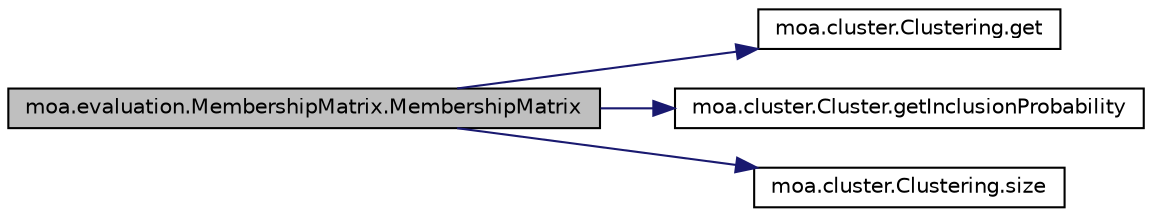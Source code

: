 digraph G
{
  edge [fontname="Helvetica",fontsize="10",labelfontname="Helvetica",labelfontsize="10"];
  node [fontname="Helvetica",fontsize="10",shape=record];
  rankdir=LR;
  Node1 [label="moa.evaluation.MembershipMatrix.MembershipMatrix",height=0.2,width=0.4,color="black", fillcolor="grey75", style="filled" fontcolor="black"];
  Node1 -> Node2 [color="midnightblue",fontsize="10",style="solid",fontname="Helvetica"];
  Node2 [label="moa.cluster.Clustering.get",height=0.2,width=0.4,color="black", fillcolor="white", style="filled",URL="$classmoa_1_1cluster_1_1Clustering.html#a6a66be9b90f5cb06b044da278cdf24c9",tooltip="remove a cluster from the clustering"];
  Node1 -> Node3 [color="midnightblue",fontsize="10",style="solid",fontname="Helvetica"];
  Node3 [label="moa.cluster.Cluster.getInclusionProbability",height=0.2,width=0.4,color="black", fillcolor="white", style="filled",URL="$classmoa_1_1cluster_1_1Cluster.html#abf05802928ccf0ebe145e00c3568944b",tooltip="Returns the probability of the given point belonging to this cluster."];
  Node1 -> Node4 [color="midnightblue",fontsize="10",style="solid",fontname="Helvetica"];
  Node4 [label="moa.cluster.Clustering.size",height=0.2,width=0.4,color="black", fillcolor="white", style="filled",URL="$classmoa_1_1cluster_1_1Clustering.html#a054a386d94acf3b88574f061ab4c8d71"];
}
